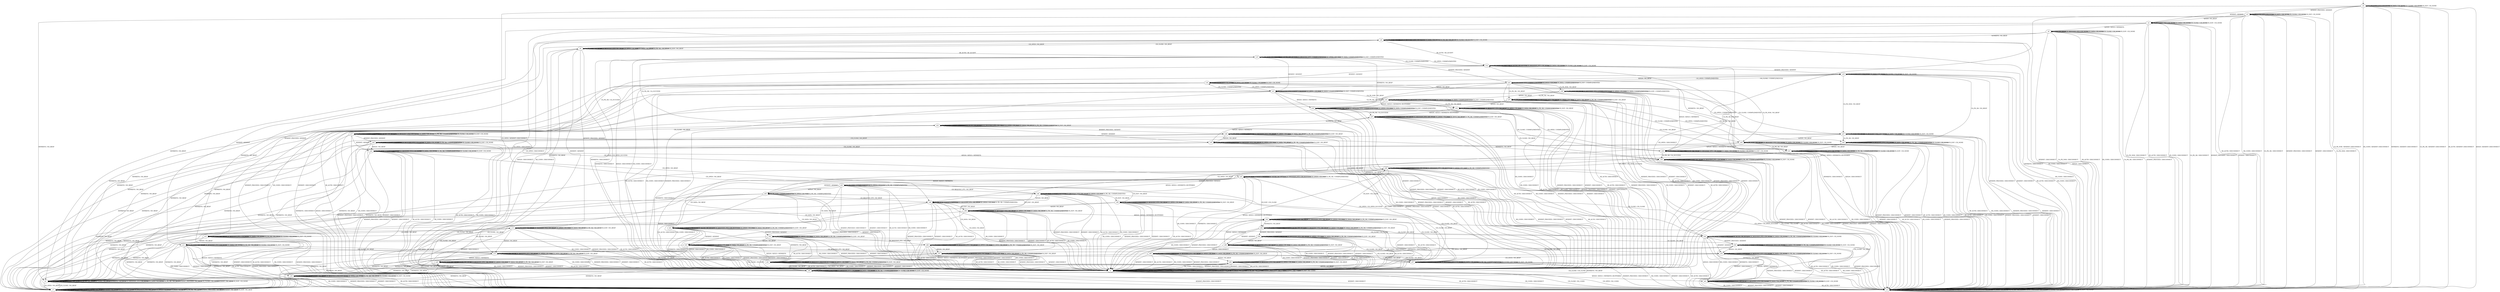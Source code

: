 digraph G {
label=""
s0
s1
s2
s3
s4
s5
s6
s7
s8
s9
s10
s11
s12
s13
s14
s15
s16
s17
s18
s19
s20
s21
s22
s23
s24
s25
s26
s27
s28
s29
s30
s31
s32
s33
s34
s35
s36
s37
s38
s39
s40
s41
s42
s43
s44
s45
s46
s47
s48
s49
s50
s51
s52
s53
s54
s55
s56
s57
s58
s59
s60
s61
s62
s63
s64
s65
s0 [label="s0"];
s0 -> s3[label="UA_PK_NOK / KEXINIT+DISCONNECT"]
s0 -> s3[label="KEX30 / KEXINIT+DISCONNECT"]
s0 -> s3[label="SR_AUTH / KEXINIT+DISCONNECT"]
s0 -> s3[label="SR_CONN / KEXINIT+DISCONNECT"]
s0 -> s3[label="NEWKEYS / KEXINIT+DISCONNECT"]
s0 -> s0[label="CH_REQUEST_PTY / CH_NONE"]
s0 -> s1[label="CH_OPEN / KEXINIT+DISCONNECT"]
s0 -> s0[label="CH_DATA / CH_NONE"]
s0 -> s3[label="UA_PK_OK / KEXINIT+DISCONNECT"]
s0 -> s2[label="KEXINIT_PROCEED / KEXINIT"]
s0 -> s0[label="CH_CLOSE / CH_NONE"]
s0 -> s4[label="KEXINIT / KEXINIT"]
s0 -> s0[label="CH_EOF / CH_NONE"]
s1 [label="s1"];
s1 -> s1[label="UA_PK_NOK / NO_CONN"]
s1 -> s1[label="KEX30 / NO_CONN"]
s1 -> s1[label="SR_AUTH / NO_CONN"]
s1 -> s1[label="SR_CONN / NO_CONN"]
s1 -> s1[label="NEWKEYS / NO_CONN"]
s1 -> s1[label="CH_REQUEST_PTY / NO_CONN"]
s1 -> s1[label="CH_OPEN / CH_MAX"]
s1 -> s1[label="CH_DATA / NO_CONN"]
s1 -> s1[label="UA_PK_OK / NO_CONN"]
s1 -> s1[label="KEXINIT_PROCEED / NO_CONN"]
s1 -> s3[label="CH_CLOSE / NO_CONN"]
s1 -> s1[label="KEXINIT / NO_CONN"]
s1 -> s1[label="CH_EOF / NO_CONN"]
s2 [label="s2"];
s2 -> s3[label="UA_PK_NOK / DISCONNECT"]
s2 -> s4[label="KEX30 / NO_RESP"]
s2 -> s3[label="SR_AUTH / DISCONNECT"]
s2 -> s3[label="SR_CONN / DISCONNECT"]
s2 -> s5[label="NEWKEYS / NO_RESP"]
s2 -> s2[label="CH_REQUEST_PTY / CH_NONE"]
s2 -> s1[label="CH_OPEN / DISCONNECT"]
s2 -> s2[label="CH_DATA / CH_NONE"]
s2 -> s3[label="UA_PK_OK / DISCONNECT"]
s2 -> s3[label="KEXINIT_PROCEED / DISCONNECT"]
s2 -> s2[label="CH_CLOSE / CH_NONE"]
s2 -> s3[label="KEXINIT / DISCONNECT"]
s2 -> s2[label="CH_EOF / CH_NONE"]
s3 [label="s3"];
s3 -> s3[label="UA_PK_NOK / NO_CONN"]
s3 -> s3[label="KEX30 / NO_CONN"]
s3 -> s3[label="SR_AUTH / NO_CONN"]
s3 -> s3[label="SR_CONN / NO_CONN"]
s3 -> s3[label="NEWKEYS / NO_CONN"]
s3 -> s3[label="CH_REQUEST_PTY / CH_NONE"]
s3 -> s1[label="CH_OPEN / NO_CONN"]
s3 -> s3[label="CH_DATA / CH_NONE"]
s3 -> s3[label="UA_PK_OK / NO_CONN"]
s3 -> s3[label="KEXINIT_PROCEED / NO_CONN"]
s3 -> s3[label="CH_CLOSE / CH_NONE"]
s3 -> s3[label="KEXINIT / NO_CONN"]
s3 -> s3[label="CH_EOF / CH_NONE"]
s4 [label="s4"];
s4 -> s3[label="UA_PK_NOK / DISCONNECT"]
s4 -> s6[label="KEX30 / KEX31+NEWKEYS"]
s4 -> s3[label="SR_AUTH / DISCONNECT"]
s4 -> s3[label="SR_CONN / DISCONNECT"]
s4 -> s5[label="NEWKEYS / NO_RESP"]
s4 -> s4[label="CH_REQUEST_PTY / CH_NONE"]
s4 -> s1[label="CH_OPEN / DISCONNECT"]
s4 -> s4[label="CH_DATA / CH_NONE"]
s4 -> s3[label="UA_PK_OK / DISCONNECT"]
s4 -> s3[label="KEXINIT_PROCEED / DISCONNECT"]
s4 -> s4[label="CH_CLOSE / CH_NONE"]
s4 -> s3[label="KEXINIT / DISCONNECT"]
s4 -> s4[label="CH_EOF / CH_NONE"]
s5 [label="s5"];
s5 -> s5[label="UA_PK_NOK / NO_RESP"]
s5 -> s5[label="KEX30 / NO_RESP"]
s5 -> s5[label="SR_AUTH / NO_RESP"]
s5 -> s5[label="SR_CONN / NO_RESP"]
s5 -> s5[label="NEWKEYS / NO_RESP"]
s5 -> s5[label="CH_REQUEST_PTY / CH_NONE"]
s5 -> s7[label="CH_OPEN / NO_RESP"]
s5 -> s5[label="CH_DATA / CH_NONE"]
s5 -> s5[label="UA_PK_OK / NO_RESP"]
s5 -> s5[label="KEXINIT_PROCEED / NO_RESP"]
s5 -> s5[label="CH_CLOSE / CH_NONE"]
s5 -> s5[label="KEXINIT / NO_RESP"]
s5 -> s5[label="CH_EOF / CH_NONE"]
s6 [label="s6"];
s6 -> s3[label="UA_PK_NOK / DISCONNECT"]
s6 -> s6[label="KEX30 / NO_RESP"]
s6 -> s3[label="SR_AUTH / DISCONNECT"]
s6 -> s3[label="SR_CONN / DISCONNECT"]
s6 -> s8[label="NEWKEYS / NO_RESP"]
s6 -> s6[label="CH_REQUEST_PTY / CH_NONE"]
s6 -> s1[label="CH_OPEN / DISCONNECT"]
s6 -> s6[label="CH_DATA / CH_NONE"]
s6 -> s3[label="UA_PK_OK / DISCONNECT"]
s6 -> s3[label="KEXINIT_PROCEED / DISCONNECT"]
s6 -> s6[label="CH_CLOSE / CH_NONE"]
s6 -> s3[label="KEXINIT / DISCONNECT"]
s6 -> s6[label="CH_EOF / CH_NONE"]
s7 [label="s7"];
s7 -> s7[label="UA_PK_NOK / NO_RESP"]
s7 -> s7[label="KEX30 / NO_RESP"]
s7 -> s7[label="SR_AUTH / NO_RESP"]
s7 -> s7[label="SR_CONN / NO_RESP"]
s7 -> s7[label="NEWKEYS / NO_RESP"]
s7 -> s7[label="CH_REQUEST_PTY / NO_RESP"]
s7 -> s7[label="CH_OPEN / CH_MAX"]
s7 -> s7[label="CH_DATA / NO_RESP"]
s7 -> s7[label="UA_PK_OK / NO_RESP"]
s7 -> s7[label="KEXINIT_PROCEED / NO_RESP"]
s7 -> s5[label="CH_CLOSE / NO_RESP"]
s7 -> s7[label="KEXINIT / NO_RESP"]
s7 -> s7[label="CH_EOF / NO_RESP"]
s8 [label="s8"];
s8 -> s8[label="UA_PK_NOK / NO_RESP"]
s8 -> s3[label="KEX30 / DISCONNECT"]
s8 -> s12[label="SR_AUTH / SR_ACCEPT"]
s8 -> s3[label="SR_CONN / DISCONNECT"]
s8 -> s3[label="NEWKEYS / DISCONNECT"]
s8 -> s8[label="CH_REQUEST_PTY / CH_NONE"]
s8 -> s9[label="CH_OPEN / NO_RESP"]
s8 -> s8[label="CH_DATA / CH_NONE"]
s8 -> s8[label="UA_PK_OK / NO_RESP"]
s8 -> s10[label="KEXINIT_PROCEED / KEXINIT"]
s8 -> s8[label="CH_CLOSE / CH_NONE"]
s8 -> s11[label="KEXINIT / KEXINIT"]
s8 -> s8[label="CH_EOF / CH_NONE"]
s9 [label="s9"];
s9 -> s9[label="UA_PK_NOK / NO_RESP"]
s9 -> s1[label="KEX30 / DISCONNECT"]
s9 -> s15[label="SR_AUTH / SR_ACCEPT"]
s9 -> s1[label="SR_CONN / DISCONNECT"]
s9 -> s1[label="NEWKEYS / DISCONNECT"]
s9 -> s9[label="CH_REQUEST_PTY / NO_RESP"]
s9 -> s9[label="CH_OPEN / CH_MAX"]
s9 -> s9[label="CH_DATA / NO_RESP"]
s9 -> s9[label="UA_PK_OK / NO_RESP"]
s9 -> s13[label="KEXINIT_PROCEED / KEXINIT"]
s9 -> s8[label="CH_CLOSE / NO_RESP"]
s9 -> s14[label="KEXINIT / KEXINIT"]
s9 -> s9[label="CH_EOF / NO_RESP"]
s10 [label="s10"];
s10 -> s10[label="UA_PK_NOK / NO_RESP"]
s10 -> s11[label="KEX30 / NO_RESP"]
s10 -> s3[label="SR_AUTH / DISCONNECT"]
s10 -> s3[label="SR_CONN / DISCONNECT"]
s10 -> s5[label="NEWKEYS / NO_RESP"]
s10 -> s10[label="CH_REQUEST_PTY / CH_NONE"]
s10 -> s13[label="CH_OPEN / NO_RESP"]
s10 -> s10[label="CH_DATA / CH_NONE"]
s10 -> s10[label="UA_PK_OK / NO_RESP"]
s10 -> s3[label="KEXINIT_PROCEED / DISCONNECT"]
s10 -> s10[label="CH_CLOSE / CH_NONE"]
s10 -> s3[label="KEXINIT / DISCONNECT"]
s10 -> s10[label="CH_EOF / CH_NONE"]
s11 [label="s11"];
s11 -> s11[label="UA_PK_NOK / NO_RESP"]
s11 -> s16[label="KEX30 / KEX31+NEWKEYS"]
s11 -> s3[label="SR_AUTH / DISCONNECT"]
s11 -> s3[label="SR_CONN / DISCONNECT"]
s11 -> s5[label="NEWKEYS / NO_RESP"]
s11 -> s11[label="CH_REQUEST_PTY / CH_NONE"]
s11 -> s14[label="CH_OPEN / NO_RESP"]
s11 -> s11[label="CH_DATA / CH_NONE"]
s11 -> s11[label="UA_PK_OK / NO_RESP"]
s11 -> s3[label="KEXINIT_PROCEED / DISCONNECT"]
s11 -> s11[label="CH_CLOSE / CH_NONE"]
s11 -> s3[label="KEXINIT / DISCONNECT"]
s11 -> s11[label="CH_EOF / CH_NONE"]
s12 [label="s12"];
s12 -> s12[label="UA_PK_NOK / UA_FAILURE"]
s12 -> s3[label="KEX30 / DISCONNECT"]
s12 -> s12[label="SR_AUTH / SR_ACCEPT"]
s12 -> s3[label="SR_CONN / DISCONNECT"]
s12 -> s3[label="NEWKEYS / DISCONNECT"]
s12 -> s12[label="CH_REQUEST_PTY / CH_NONE"]
s12 -> s15[label="CH_OPEN / UNIMPLEMENTED"]
s12 -> s12[label="CH_DATA / CH_NONE"]
s12 -> s17[label="UA_PK_OK / UA_SUCCESS"]
s12 -> s18[label="KEXINIT_PROCEED / KEXINIT"]
s12 -> s12[label="CH_CLOSE / CH_NONE"]
s12 -> s19[label="KEXINIT / KEXINIT"]
s12 -> s12[label="CH_EOF / CH_NONE"]
s13 [label="s13"];
s13 -> s13[label="UA_PK_NOK / NO_RESP"]
s13 -> s14[label="KEX30 / NO_RESP"]
s13 -> s1[label="SR_AUTH / DISCONNECT"]
s13 -> s1[label="SR_CONN / DISCONNECT"]
s13 -> s7[label="NEWKEYS / NO_RESP"]
s13 -> s13[label="CH_REQUEST_PTY / NO_RESP"]
s13 -> s13[label="CH_OPEN / CH_MAX"]
s13 -> s13[label="CH_DATA / NO_RESP"]
s13 -> s13[label="UA_PK_OK / NO_RESP"]
s13 -> s1[label="KEXINIT_PROCEED / DISCONNECT"]
s13 -> s10[label="CH_CLOSE / NO_RESP"]
s13 -> s1[label="KEXINIT / DISCONNECT"]
s13 -> s13[label="CH_EOF / NO_RESP"]
s14 [label="s14"];
s14 -> s14[label="UA_PK_NOK / NO_RESP"]
s14 -> s20[label="KEX30 / KEX31+NEWKEYS"]
s14 -> s1[label="SR_AUTH / DISCONNECT"]
s14 -> s1[label="SR_CONN / DISCONNECT"]
s14 -> s7[label="NEWKEYS / NO_RESP"]
s14 -> s14[label="CH_REQUEST_PTY / NO_RESP"]
s14 -> s14[label="CH_OPEN / CH_MAX"]
s14 -> s14[label="CH_DATA / NO_RESP"]
s14 -> s14[label="UA_PK_OK / NO_RESP"]
s14 -> s1[label="KEXINIT_PROCEED / DISCONNECT"]
s14 -> s11[label="CH_CLOSE / NO_RESP"]
s14 -> s1[label="KEXINIT / DISCONNECT"]
s14 -> s14[label="CH_EOF / NO_RESP"]
s15 [label="s15"];
s15 -> s15[label="UA_PK_NOK / UA_FAILURE"]
s15 -> s1[label="KEX30 / DISCONNECT"]
s15 -> s15[label="SR_AUTH / SR_ACCEPT"]
s15 -> s1[label="SR_CONN / DISCONNECT"]
s15 -> s1[label="NEWKEYS / DISCONNECT"]
s15 -> s15[label="CH_REQUEST_PTY / UNIMPLEMENTED"]
s15 -> s15[label="CH_OPEN / CH_MAX"]
s15 -> s15[label="CH_DATA / UNIMPLEMENTED"]
s15 -> s22[label="UA_PK_OK / UA_SUCCESS"]
s15 -> s23[label="KEXINIT_PROCEED / KEXINIT"]
s15 -> s12[label="CH_CLOSE / UNIMPLEMENTED"]
s15 -> s21[label="KEXINIT / KEXINIT"]
s15 -> s15[label="CH_EOF / UNIMPLEMENTED"]
s16 [label="s16"];
s16 -> s16[label="UA_PK_NOK / NO_RESP"]
s16 -> s16[label="KEX30 / NO_RESP"]
s16 -> s3[label="SR_AUTH / DISCONNECT"]
s16 -> s3[label="SR_CONN / DISCONNECT"]
s16 -> s8[label="NEWKEYS / NO_RESP"]
s16 -> s16[label="CH_REQUEST_PTY / CH_NONE"]
s16 -> s20[label="CH_OPEN / NO_RESP"]
s16 -> s16[label="CH_DATA / CH_NONE"]
s16 -> s16[label="UA_PK_OK / NO_RESP"]
s16 -> s3[label="KEXINIT_PROCEED / DISCONNECT"]
s16 -> s16[label="CH_CLOSE / CH_NONE"]
s16 -> s3[label="KEXINIT / DISCONNECT"]
s16 -> s16[label="CH_EOF / CH_NONE"]
s17 [label="s17"];
s17 -> s17[label="UA_PK_NOK / UNIMPLEMENTED"]
s17 -> s3[label="KEX30 / DISCONNECT"]
s17 -> s17[label="SR_AUTH / SR_ACCEPT"]
s17 -> s3[label="SR_CONN / DISCONNECT"]
s17 -> s3[label="NEWKEYS / DISCONNECT"]
s17 -> s17[label="CH_REQUEST_PTY / CH_NONE"]
s17 -> s25[label="CH_OPEN / CH_OPEN_SUCCESS"]
s17 -> s17[label="CH_DATA / CH_NONE"]
s17 -> s17[label="UA_PK_OK / UNIMPLEMENTED"]
s17 -> s26[label="KEXINIT_PROCEED / KEXINIT"]
s17 -> s17[label="CH_CLOSE / CH_NONE"]
s17 -> s24[label="KEXINIT / KEXINIT"]
s17 -> s17[label="CH_EOF / CH_NONE"]
s18 [label="s18"];
s18 -> s27[label="UA_PK_NOK / NO_RESP"]
s18 -> s19[label="KEX30 / NO_RESP"]
s18 -> s3[label="SR_AUTH / DISCONNECT"]
s18 -> s3[label="SR_CONN / DISCONNECT"]
s18 -> s5[label="NEWKEYS / NO_RESP"]
s18 -> s18[label="CH_REQUEST_PTY / CH_NONE"]
s18 -> s23[label="CH_OPEN / UNIMPLEMENTED"]
s18 -> s18[label="CH_DATA / CH_NONE"]
s18 -> s28[label="UA_PK_OK / NO_RESP"]
s18 -> s3[label="KEXINIT_PROCEED / DISCONNECT"]
s18 -> s18[label="CH_CLOSE / CH_NONE"]
s18 -> s3[label="KEXINIT / DISCONNECT"]
s18 -> s18[label="CH_EOF / CH_NONE"]
s19 [label="s19"];
s19 -> s29[label="UA_PK_NOK / NO_RESP"]
s19 -> s30[label="KEX30 / KEX31+NEWKEYS"]
s19 -> s3[label="SR_AUTH / DISCONNECT"]
s19 -> s3[label="SR_CONN / DISCONNECT"]
s19 -> s5[label="NEWKEYS / NO_RESP"]
s19 -> s19[label="CH_REQUEST_PTY / CH_NONE"]
s19 -> s21[label="CH_OPEN / UNIMPLEMENTED"]
s19 -> s19[label="CH_DATA / CH_NONE"]
s19 -> s31[label="UA_PK_OK / NO_RESP"]
s19 -> s3[label="KEXINIT_PROCEED / DISCONNECT"]
s19 -> s19[label="CH_CLOSE / CH_NONE"]
s19 -> s3[label="KEXINIT / DISCONNECT"]
s19 -> s19[label="CH_EOF / CH_NONE"]
s20 [label="s20"];
s20 -> s20[label="UA_PK_NOK / NO_RESP"]
s20 -> s20[label="KEX30 / NO_RESP"]
s20 -> s1[label="SR_AUTH / DISCONNECT"]
s20 -> s1[label="SR_CONN / DISCONNECT"]
s20 -> s9[label="NEWKEYS / NO_RESP"]
s20 -> s20[label="CH_REQUEST_PTY / NO_RESP"]
s20 -> s20[label="CH_OPEN / CH_MAX"]
s20 -> s20[label="CH_DATA / NO_RESP"]
s20 -> s20[label="UA_PK_OK / NO_RESP"]
s20 -> s1[label="KEXINIT_PROCEED / DISCONNECT"]
s20 -> s16[label="CH_CLOSE / NO_RESP"]
s20 -> s1[label="KEXINIT / DISCONNECT"]
s20 -> s20[label="CH_EOF / NO_RESP"]
s21 [label="s21"];
s21 -> s33[label="UA_PK_NOK / NO_RESP"]
s21 -> s34[label="KEX30 / KEX31+NEWKEYS"]
s21 -> s1[label="SR_AUTH / DISCONNECT"]
s21 -> s1[label="SR_CONN / DISCONNECT"]
s21 -> s7[label="NEWKEYS / NO_RESP"]
s21 -> s21[label="CH_REQUEST_PTY / UNIMPLEMENTED"]
s21 -> s21[label="CH_OPEN / CH_MAX"]
s21 -> s21[label="CH_DATA / UNIMPLEMENTED"]
s21 -> s32[label="UA_PK_OK / NO_RESP"]
s21 -> s1[label="KEXINIT_PROCEED / DISCONNECT"]
s21 -> s19[label="CH_CLOSE / UNIMPLEMENTED"]
s21 -> s1[label="KEXINIT / DISCONNECT"]
s21 -> s21[label="CH_EOF / UNIMPLEMENTED"]
s22 [label="s22"];
s22 -> s22[label="UA_PK_NOK / UNIMPLEMENTED"]
s22 -> s1[label="KEX30 / DISCONNECT"]
s22 -> s22[label="SR_AUTH / SR_ACCEPT"]
s22 -> s1[label="SR_CONN / DISCONNECT"]
s22 -> s1[label="NEWKEYS / DISCONNECT"]
s22 -> s22[label="CH_REQUEST_PTY / NO_RESP"]
s22 -> s22[label="CH_OPEN / CH_MAX"]
s22 -> s22[label="CH_DATA / NO_RESP"]
s22 -> s22[label="UA_PK_OK / UNIMPLEMENTED"]
s22 -> s36[label="KEXINIT_PROCEED / KEXINIT"]
s22 -> s17[label="CH_CLOSE / NO_RESP"]
s22 -> s35[label="KEXINIT / KEXINIT"]
s22 -> s22[label="CH_EOF / NO_RESP"]
s23 [label="s23"];
s23 -> s38[label="UA_PK_NOK / NO_RESP"]
s23 -> s21[label="KEX30 / NO_RESP"]
s23 -> s1[label="SR_AUTH / DISCONNECT"]
s23 -> s1[label="SR_CONN / DISCONNECT"]
s23 -> s7[label="NEWKEYS / NO_RESP"]
s23 -> s23[label="CH_REQUEST_PTY / UNIMPLEMENTED"]
s23 -> s23[label="CH_OPEN / CH_MAX"]
s23 -> s23[label="CH_DATA / UNIMPLEMENTED"]
s23 -> s37[label="UA_PK_OK / NO_RESP"]
s23 -> s1[label="KEXINIT_PROCEED / DISCONNECT"]
s23 -> s18[label="CH_CLOSE / UNIMPLEMENTED"]
s23 -> s1[label="KEXINIT / DISCONNECT"]
s23 -> s23[label="CH_EOF / UNIMPLEMENTED"]
s24 [label="s24"];
s24 -> s24[label="UA_PK_NOK / UNIMPLEMENTED"]
s24 -> s39[label="KEX30 / KEX31+NEWKEYS"]
s24 -> s3[label="SR_AUTH / DISCONNECT"]
s24 -> s3[label="SR_CONN / DISCONNECT"]
s24 -> s5[label="NEWKEYS / NO_RESP"]
s24 -> s24[label="CH_REQUEST_PTY / CH_NONE"]
s24 -> s40[label="CH_OPEN / NO_RESP"]
s24 -> s24[label="CH_DATA / CH_NONE"]
s24 -> s24[label="UA_PK_OK / UNIMPLEMENTED"]
s24 -> s3[label="KEXINIT_PROCEED / DISCONNECT"]
s24 -> s24[label="CH_CLOSE / CH_NONE"]
s24 -> s3[label="KEXINIT / DISCONNECT"]
s24 -> s24[label="CH_EOF / CH_NONE"]
s25 [label="s25"];
s25 -> s25[label="UA_PK_NOK / UNIMPLEMENTED"]
s25 -> s1[label="KEX30 / DISCONNECT"]
s25 -> s25[label="SR_AUTH / SR_ACCEPT"]
s25 -> s1[label="SR_CONN / DISCONNECT"]
s25 -> s1[label="NEWKEYS / DISCONNECT"]
s25 -> s25[label="CH_REQUEST_PTY / CH_SUCCESS"]
s25 -> s25[label="CH_OPEN / CH_MAX"]
s25 -> s41[label="CH_DATA / NO_RESP"]
s25 -> s25[label="UA_PK_OK / UNIMPLEMENTED"]
s25 -> s43[label="KEXINIT_PROCEED / KEXINIT"]
s25 -> s42[label="CH_CLOSE / CH_CLOSE"]
s25 -> s45[label="KEXINIT / KEXINIT"]
s25 -> s44[label="CH_EOF / CH_CLOSE"]
s26 [label="s26"];
s26 -> s26[label="UA_PK_NOK / UNIMPLEMENTED"]
s26 -> s24[label="KEX30 / NO_RESP"]
s26 -> s3[label="SR_AUTH / DISCONNECT"]
s26 -> s3[label="SR_CONN / DISCONNECT"]
s26 -> s5[label="NEWKEYS / NO_RESP"]
s26 -> s26[label="CH_REQUEST_PTY / CH_NONE"]
s26 -> s46[label="CH_OPEN / NO_RESP"]
s26 -> s26[label="CH_DATA / CH_NONE"]
s26 -> s26[label="UA_PK_OK / UNIMPLEMENTED"]
s26 -> s3[label="KEXINIT_PROCEED / DISCONNECT"]
s26 -> s26[label="CH_CLOSE / CH_NONE"]
s26 -> s3[label="KEXINIT / DISCONNECT"]
s26 -> s26[label="CH_EOF / CH_NONE"]
s27 [label="s27"];
s27 -> s27[label="UA_PK_NOK / NO_RESP"]
s27 -> s29[label="KEX30 / NO_RESP"]
s27 -> s3[label="SR_AUTH / DISCONNECT"]
s27 -> s3[label="SR_CONN / DISCONNECT"]
s27 -> s5[label="NEWKEYS / NO_RESP"]
s27 -> s27[label="CH_REQUEST_PTY / CH_NONE"]
s27 -> s38[label="CH_OPEN / UNIMPLEMENTED"]
s27 -> s27[label="CH_DATA / CH_NONE"]
s27 -> s28[label="UA_PK_OK / NO_RESP"]
s27 -> s3[label="KEXINIT_PROCEED / DISCONNECT"]
s27 -> s27[label="CH_CLOSE / CH_NONE"]
s27 -> s3[label="KEXINIT / DISCONNECT"]
s27 -> s27[label="CH_EOF / CH_NONE"]
s28 [label="s28"];
s28 -> s28[label="UA_PK_NOK / UNIMPLEMENTED"]
s28 -> s31[label="KEX30 / NO_RESP"]
s28 -> s3[label="SR_AUTH / DISCONNECT"]
s28 -> s3[label="SR_CONN / DISCONNECT"]
s28 -> s5[label="NEWKEYS / NO_RESP"]
s28 -> s28[label="CH_REQUEST_PTY / CH_NONE"]
s28 -> s46[label="CH_OPEN / NO_RESP"]
s28 -> s28[label="CH_DATA / CH_NONE"]
s28 -> s28[label="UA_PK_OK / UNIMPLEMENTED"]
s28 -> s3[label="KEXINIT_PROCEED / DISCONNECT"]
s28 -> s28[label="CH_CLOSE / CH_NONE"]
s28 -> s3[label="KEXINIT / DISCONNECT"]
s28 -> s28[label="CH_EOF / CH_NONE"]
s29 [label="s29"];
s29 -> s29[label="UA_PK_NOK / NO_RESP"]
s29 -> s30[label="KEX30 / KEX31+NEWKEYS+BUFFERED"]
s29 -> s3[label="SR_AUTH / DISCONNECT"]
s29 -> s3[label="SR_CONN / DISCONNECT"]
s29 -> s5[label="NEWKEYS / NO_RESP"]
s29 -> s29[label="CH_REQUEST_PTY / CH_NONE"]
s29 -> s33[label="CH_OPEN / UNIMPLEMENTED"]
s29 -> s29[label="CH_DATA / CH_NONE"]
s29 -> s31[label="UA_PK_OK / NO_RESP"]
s29 -> s3[label="KEXINIT_PROCEED / DISCONNECT"]
s29 -> s29[label="CH_CLOSE / CH_NONE"]
s29 -> s3[label="KEXINIT / DISCONNECT"]
s29 -> s29[label="CH_EOF / CH_NONE"]
s30 [label="s30"];
s30 -> s30[label="UA_PK_NOK / UA_FAILURE"]
s30 -> s30[label="KEX30 / NO_RESP"]
s30 -> s3[label="SR_AUTH / DISCONNECT"]
s30 -> s3[label="SR_CONN / DISCONNECT"]
s30 -> s12[label="NEWKEYS / NO_RESP"]
s30 -> s30[label="CH_REQUEST_PTY / CH_NONE"]
s30 -> s34[label="CH_OPEN / UNIMPLEMENTED"]
s30 -> s30[label="CH_DATA / CH_NONE"]
s30 -> s39[label="UA_PK_OK / UA_SUCCESS"]
s30 -> s3[label="KEXINIT_PROCEED / DISCONNECT"]
s30 -> s30[label="CH_CLOSE / CH_NONE"]
s30 -> s3[label="KEXINIT / DISCONNECT"]
s30 -> s30[label="CH_EOF / CH_NONE"]
s31 [label="s31"];
s31 -> s31[label="UA_PK_NOK / UNIMPLEMENTED"]
s31 -> s39[label="KEX30 / KEX31+NEWKEYS+BUFFERED"]
s31 -> s3[label="SR_AUTH / DISCONNECT"]
s31 -> s3[label="SR_CONN / DISCONNECT"]
s31 -> s5[label="NEWKEYS / NO_RESP"]
s31 -> s31[label="CH_REQUEST_PTY / CH_NONE"]
s31 -> s40[label="CH_OPEN / NO_RESP"]
s31 -> s31[label="CH_DATA / CH_NONE"]
s31 -> s31[label="UA_PK_OK / UNIMPLEMENTED"]
s31 -> s3[label="KEXINIT_PROCEED / DISCONNECT"]
s31 -> s31[label="CH_CLOSE / CH_NONE"]
s31 -> s3[label="KEXINIT / DISCONNECT"]
s31 -> s31[label="CH_EOF / CH_NONE"]
s32 [label="s32"];
s32 -> s32[label="UA_PK_NOK / UNIMPLEMENTED"]
s32 -> s47[label="KEX30 / KEX31+NEWKEYS+BUFFERED"]
s32 -> s1[label="SR_AUTH / DISCONNECT"]
s32 -> s1[label="SR_CONN / DISCONNECT"]
s32 -> s7[label="NEWKEYS / NO_RESP"]
s32 -> s32[label="CH_REQUEST_PTY / NO_RESP"]
s32 -> s32[label="CH_OPEN / CH_MAX"]
s32 -> s32[label="CH_DATA / NO_RESP"]
s32 -> s32[label="UA_PK_OK / UNIMPLEMENTED"]
s32 -> s1[label="KEXINIT_PROCEED / DISCONNECT"]
s32 -> s31[label="CH_CLOSE / NO_RESP"]
s32 -> s1[label="KEXINIT / DISCONNECT"]
s32 -> s32[label="CH_EOF / NO_RESP"]
s33 [label="s33"];
s33 -> s33[label="UA_PK_NOK / NO_RESP"]
s33 -> s34[label="KEX30 / KEX31+NEWKEYS+BUFFERED"]
s33 -> s1[label="SR_AUTH / DISCONNECT"]
s33 -> s1[label="SR_CONN / DISCONNECT"]
s33 -> s7[label="NEWKEYS / NO_RESP"]
s33 -> s33[label="CH_REQUEST_PTY / UNIMPLEMENTED"]
s33 -> s33[label="CH_OPEN / CH_MAX"]
s33 -> s33[label="CH_DATA / UNIMPLEMENTED"]
s33 -> s32[label="UA_PK_OK / NO_RESP"]
s33 -> s1[label="KEXINIT_PROCEED / DISCONNECT"]
s33 -> s29[label="CH_CLOSE / UNIMPLEMENTED"]
s33 -> s1[label="KEXINIT / DISCONNECT"]
s33 -> s33[label="CH_EOF / UNIMPLEMENTED"]
s34 [label="s34"];
s34 -> s34[label="UA_PK_NOK / UA_FAILURE"]
s34 -> s34[label="KEX30 / NO_RESP"]
s34 -> s1[label="SR_AUTH / DISCONNECT"]
s34 -> s1[label="SR_CONN / DISCONNECT"]
s34 -> s15[label="NEWKEYS / NO_RESP"]
s34 -> s34[label="CH_REQUEST_PTY / UNIMPLEMENTED"]
s34 -> s34[label="CH_OPEN / CH_MAX"]
s34 -> s34[label="CH_DATA / UNIMPLEMENTED"]
s34 -> s47[label="UA_PK_OK / UA_SUCCESS"]
s34 -> s1[label="KEXINIT_PROCEED / DISCONNECT"]
s34 -> s30[label="CH_CLOSE / UNIMPLEMENTED"]
s34 -> s1[label="KEXINIT / DISCONNECT"]
s34 -> s34[label="CH_EOF / UNIMPLEMENTED"]
s35 [label="s35"];
s35 -> s35[label="UA_PK_NOK / UNIMPLEMENTED"]
s35 -> s47[label="KEX30 / KEX31+NEWKEYS"]
s35 -> s1[label="SR_AUTH / DISCONNECT"]
s35 -> s1[label="SR_CONN / DISCONNECT"]
s35 -> s7[label="NEWKEYS / NO_RESP"]
s35 -> s35[label="CH_REQUEST_PTY / NO_RESP"]
s35 -> s35[label="CH_OPEN / CH_MAX"]
s35 -> s35[label="CH_DATA / NO_RESP"]
s35 -> s35[label="UA_PK_OK / UNIMPLEMENTED"]
s35 -> s1[label="KEXINIT_PROCEED / DISCONNECT"]
s35 -> s24[label="CH_CLOSE / NO_RESP"]
s35 -> s1[label="KEXINIT / DISCONNECT"]
s35 -> s35[label="CH_EOF / NO_RESP"]
s36 [label="s36"];
s36 -> s36[label="UA_PK_NOK / UNIMPLEMENTED"]
s36 -> s35[label="KEX30 / NO_RESP"]
s36 -> s1[label="SR_AUTH / DISCONNECT"]
s36 -> s1[label="SR_CONN / DISCONNECT"]
s36 -> s7[label="NEWKEYS / NO_RESP"]
s36 -> s36[label="CH_REQUEST_PTY / NO_RESP"]
s36 -> s36[label="CH_OPEN / CH_MAX"]
s36 -> s36[label="CH_DATA / NO_RESP"]
s36 -> s36[label="UA_PK_OK / UNIMPLEMENTED"]
s36 -> s1[label="KEXINIT_PROCEED / DISCONNECT"]
s36 -> s26[label="CH_CLOSE / NO_RESP"]
s36 -> s1[label="KEXINIT / DISCONNECT"]
s36 -> s36[label="CH_EOF / NO_RESP"]
s37 [label="s37"];
s37 -> s37[label="UA_PK_NOK / UNIMPLEMENTED"]
s37 -> s32[label="KEX30 / NO_RESP"]
s37 -> s1[label="SR_AUTH / DISCONNECT"]
s37 -> s1[label="SR_CONN / DISCONNECT"]
s37 -> s7[label="NEWKEYS / NO_RESP"]
s37 -> s37[label="CH_REQUEST_PTY / NO_RESP"]
s37 -> s37[label="CH_OPEN / CH_MAX"]
s37 -> s37[label="CH_DATA / NO_RESP"]
s37 -> s37[label="UA_PK_OK / UNIMPLEMENTED"]
s37 -> s1[label="KEXINIT_PROCEED / DISCONNECT"]
s37 -> s28[label="CH_CLOSE / NO_RESP"]
s37 -> s1[label="KEXINIT / DISCONNECT"]
s37 -> s37[label="CH_EOF / NO_RESP"]
s38 [label="s38"];
s38 -> s38[label="UA_PK_NOK / NO_RESP"]
s38 -> s33[label="KEX30 / NO_RESP"]
s38 -> s1[label="SR_AUTH / DISCONNECT"]
s38 -> s1[label="SR_CONN / DISCONNECT"]
s38 -> s7[label="NEWKEYS / NO_RESP"]
s38 -> s38[label="CH_REQUEST_PTY / UNIMPLEMENTED"]
s38 -> s38[label="CH_OPEN / CH_MAX"]
s38 -> s38[label="CH_DATA / UNIMPLEMENTED"]
s38 -> s37[label="UA_PK_OK / NO_RESP"]
s38 -> s1[label="KEXINIT_PROCEED / DISCONNECT"]
s38 -> s27[label="CH_CLOSE / UNIMPLEMENTED"]
s38 -> s1[label="KEXINIT / DISCONNECT"]
s38 -> s38[label="CH_EOF / UNIMPLEMENTED"]
s39 [label="s39"];
s39 -> s39[label="UA_PK_NOK / UNIMPLEMENTED"]
s39 -> s39[label="KEX30 / NO_RESP"]
s39 -> s3[label="SR_AUTH / DISCONNECT"]
s39 -> s3[label="SR_CONN / DISCONNECT"]
s39 -> s17[label="NEWKEYS / NO_RESP"]
s39 -> s39[label="CH_REQUEST_PTY / CH_NONE"]
s39 -> s48[label="CH_OPEN / CH_OPEN_SUCCESS"]
s39 -> s39[label="CH_DATA / CH_NONE"]
s39 -> s39[label="UA_PK_OK / UNIMPLEMENTED"]
s39 -> s3[label="KEXINIT_PROCEED / DISCONNECT"]
s39 -> s39[label="CH_CLOSE / CH_NONE"]
s39 -> s3[label="KEXINIT / DISCONNECT"]
s39 -> s39[label="CH_EOF / CH_NONE"]
s40 [label="s40"];
s40 -> s40[label="UA_PK_NOK / UNIMPLEMENTED"]
s40 -> s48[label="KEX30 / KEX31+NEWKEYS+BUFFERED"]
s40 -> s1[label="SR_AUTH / DISCONNECT"]
s40 -> s1[label="SR_CONN / DISCONNECT"]
s40 -> s7[label="NEWKEYS / NO_RESP"]
s40 -> s40[label="CH_REQUEST_PTY / NO_RESP"]
s40 -> s40[label="CH_OPEN / CH_MAX"]
s40 -> s51[label="CH_DATA / NO_RESP"]
s40 -> s40[label="UA_PK_OK / UNIMPLEMENTED"]
s40 -> s1[label="KEXINIT_PROCEED / DISCONNECT"]
s40 -> s49[label="CH_CLOSE / NO_RESP"]
s40 -> s1[label="KEXINIT / DISCONNECT"]
s40 -> s50[label="CH_EOF / NO_RESP"]
s41 [label="s41"];
s41 -> s41[label="UA_PK_NOK / UNIMPLEMENTED"]
s41 -> s1[label="KEX30 / DISCONNECT"]
s41 -> s41[label="SR_AUTH / SR_ACCEPT"]
s41 -> s1[label="SR_CONN / DISCONNECT"]
s41 -> s1[label="NEWKEYS / DISCONNECT"]
s41 -> s41[label="CH_REQUEST_PTY / CH_SUCCESS"]
s41 -> s41[label="CH_OPEN / CH_MAX"]
s41 -> s41[label="CH_DATA / NO_RESP"]
s41 -> s41[label="UA_PK_OK / UNIMPLEMENTED"]
s41 -> s52[label="KEXINIT_PROCEED / KEXINIT"]
s41 -> s42[label="CH_CLOSE / CH_CLOSE"]
s41 -> s53[label="KEXINIT / KEXINIT"]
s41 -> s41[label="CH_EOF / NO_RESP"]
s42 [label="s42"];
s42 -> s42[label="UA_PK_NOK / UNIMPLEMENTED"]
s42 -> s3[label="KEX30 / DISCONNECT"]
s42 -> s42[label="SR_AUTH / SR_ACCEPT"]
s42 -> s3[label="SR_CONN / DISCONNECT"]
s42 -> s3[label="NEWKEYS / DISCONNECT"]
s42 -> s42[label="CH_REQUEST_PTY / CH_NONE"]
s42 -> s25[label="CH_OPEN / CH_OPEN_SUCCESS"]
s42 -> s42[label="CH_DATA / CH_NONE"]
s42 -> s42[label="UA_PK_OK / UNIMPLEMENTED"]
s42 -> s54[label="KEXINIT_PROCEED / KEXINIT"]
s42 -> s42[label="CH_CLOSE / CH_NONE"]
s42 -> s55[label="KEXINIT / KEXINIT"]
s42 -> s42[label="CH_EOF / CH_NONE"]
s43 [label="s43"];
s43 -> s43[label="UA_PK_NOK / UNIMPLEMENTED"]
s43 -> s45[label="KEX30 / NO_RESP"]
s43 -> s1[label="SR_AUTH / DISCONNECT"]
s43 -> s1[label="SR_CONN / DISCONNECT"]
s43 -> s7[label="NEWKEYS / NO_RESP"]
s43 -> s46[label="CH_REQUEST_PTY / NO_RESP"]
s43 -> s43[label="CH_OPEN / CH_MAX"]
s43 -> s52[label="CH_DATA / NO_RESP"]
s43 -> s43[label="UA_PK_OK / UNIMPLEMENTED"]
s43 -> s1[label="KEXINIT_PROCEED / DISCONNECT"]
s43 -> s57[label="CH_CLOSE / NO_RESP"]
s43 -> s1[label="KEXINIT / DISCONNECT"]
s43 -> s56[label="CH_EOF / NO_RESP"]
s44 [label="s44"];
s44 -> s44[label="UA_PK_NOK / UNIMPLEMENTED"]
s44 -> s1[label="KEX30 / DISCONNECT"]
s44 -> s44[label="SR_AUTH / SR_ACCEPT"]
s44 -> s1[label="SR_CONN / DISCONNECT"]
s44 -> s1[label="NEWKEYS / DISCONNECT"]
s44 -> s44[label="CH_REQUEST_PTY / NO_RESP"]
s44 -> s44[label="CH_OPEN / CH_MAX"]
s44 -> s44[label="CH_DATA / NO_RESP"]
s44 -> s44[label="UA_PK_OK / UNIMPLEMENTED"]
s44 -> s59[label="KEXINIT_PROCEED / KEXINIT"]
s44 -> s42[label="CH_CLOSE / NO_RESP"]
s44 -> s58[label="KEXINIT / KEXINIT"]
s44 -> s44[label="CH_EOF / NO_RESP"]
s45 [label="s45"];
s45 -> s45[label="UA_PK_NOK / UNIMPLEMENTED"]
s45 -> s48[label="KEX30 / KEX31+NEWKEYS"]
s45 -> s1[label="SR_AUTH / DISCONNECT"]
s45 -> s1[label="SR_CONN / DISCONNECT"]
s45 -> s7[label="NEWKEYS / NO_RESP"]
s45 -> s40[label="CH_REQUEST_PTY / NO_RESP"]
s45 -> s45[label="CH_OPEN / CH_MAX"]
s45 -> s53[label="CH_DATA / NO_RESP"]
s45 -> s45[label="UA_PK_OK / UNIMPLEMENTED"]
s45 -> s1[label="KEXINIT_PROCEED / DISCONNECT"]
s45 -> s49[label="CH_CLOSE / NO_RESP"]
s45 -> s1[label="KEXINIT / DISCONNECT"]
s45 -> s50[label="CH_EOF / NO_RESP"]
s46 [label="s46"];
s46 -> s46[label="UA_PK_NOK / UNIMPLEMENTED"]
s46 -> s40[label="KEX30 / NO_RESP"]
s46 -> s1[label="SR_AUTH / DISCONNECT"]
s46 -> s1[label="SR_CONN / DISCONNECT"]
s46 -> s7[label="NEWKEYS / NO_RESP"]
s46 -> s46[label="CH_REQUEST_PTY / NO_RESP"]
s46 -> s46[label="CH_OPEN / CH_MAX"]
s46 -> s60[label="CH_DATA / NO_RESP"]
s46 -> s46[label="UA_PK_OK / UNIMPLEMENTED"]
s46 -> s1[label="KEXINIT_PROCEED / DISCONNECT"]
s46 -> s57[label="CH_CLOSE / NO_RESP"]
s46 -> s1[label="KEXINIT / DISCONNECT"]
s46 -> s56[label="CH_EOF / NO_RESP"]
s47 [label="s47"];
s47 -> s47[label="UA_PK_NOK / UNIMPLEMENTED"]
s47 -> s47[label="KEX30 / NO_RESP"]
s47 -> s1[label="SR_AUTH / DISCONNECT"]
s47 -> s1[label="SR_CONN / DISCONNECT"]
s47 -> s22[label="NEWKEYS / NO_RESP"]
s47 -> s47[label="CH_REQUEST_PTY / NO_RESP"]
s47 -> s47[label="CH_OPEN / CH_MAX"]
s47 -> s47[label="CH_DATA / NO_RESP"]
s47 -> s47[label="UA_PK_OK / UNIMPLEMENTED"]
s47 -> s1[label="KEXINIT_PROCEED / DISCONNECT"]
s47 -> s39[label="CH_CLOSE / NO_RESP"]
s47 -> s1[label="KEXINIT / DISCONNECT"]
s47 -> s47[label="CH_EOF / NO_RESP"]
s48 [label="s48"];
s48 -> s48[label="UA_PK_NOK / UNIMPLEMENTED"]
s48 -> s48[label="KEX30 / NO_RESP"]
s48 -> s1[label="SR_AUTH / DISCONNECT"]
s48 -> s1[label="SR_CONN / DISCONNECT"]
s48 -> s25[label="NEWKEYS / NO_RESP"]
s48 -> s48[label="CH_REQUEST_PTY / CH_SUCCESS"]
s48 -> s48[label="CH_OPEN / CH_MAX"]
s48 -> s61[label="CH_DATA / NO_RESP"]
s48 -> s48[label="UA_PK_OK / UNIMPLEMENTED"]
s48 -> s1[label="KEXINIT_PROCEED / DISCONNECT"]
s48 -> s63[label="CH_CLOSE / CH_CLOSE"]
s48 -> s1[label="KEXINIT / DISCONNECT"]
s48 -> s62[label="CH_EOF / CH_CLOSE"]
s49 [label="s49"];
s49 -> s49[label="UA_PK_NOK / UNIMPLEMENTED"]
s49 -> s63[label="KEX30 / KEX31+NEWKEYS+BUFFERED"]
s49 -> s3[label="SR_AUTH / DISCONNECT"]
s49 -> s3[label="SR_CONN / DISCONNECT"]
s49 -> s5[label="NEWKEYS / NO_RESP"]
s49 -> s49[label="CH_REQUEST_PTY / CH_NONE"]
s49 -> s64[label="CH_OPEN / NO_RESP"]
s49 -> s49[label="CH_DATA / CH_NONE"]
s49 -> s49[label="UA_PK_OK / UNIMPLEMENTED"]
s49 -> s3[label="KEXINIT_PROCEED / DISCONNECT"]
s49 -> s49[label="CH_CLOSE / CH_NONE"]
s49 -> s3[label="KEXINIT / DISCONNECT"]
s49 -> s49[label="CH_EOF / CH_NONE"]
s50 [label="s50"];
s50 -> s50[label="UA_PK_NOK / UNIMPLEMENTED"]
s50 -> s62[label="KEX30 / KEX31+NEWKEYS+BUFFERED"]
s50 -> s1[label="SR_AUTH / DISCONNECT"]
s50 -> s1[label="SR_CONN / DISCONNECT"]
s50 -> s7[label="NEWKEYS / NO_RESP"]
s50 -> s50[label="CH_REQUEST_PTY / NO_RESP"]
s50 -> s50[label="CH_OPEN / CH_MAX"]
s50 -> s50[label="CH_DATA / NO_RESP"]
s50 -> s50[label="UA_PK_OK / UNIMPLEMENTED"]
s50 -> s1[label="KEXINIT_PROCEED / DISCONNECT"]
s50 -> s49[label="CH_CLOSE / NO_RESP"]
s50 -> s1[label="KEXINIT / DISCONNECT"]
s50 -> s50[label="CH_EOF / NO_RESP"]
s51 [label="s51"];
s51 -> s51[label="UA_PK_NOK / UNIMPLEMENTED"]
s51 -> s61[label="KEX30 / KEX31+NEWKEYS+BUFFERED"]
s51 -> s1[label="SR_AUTH / DISCONNECT"]
s51 -> s1[label="SR_CONN / DISCONNECT"]
s51 -> s7[label="NEWKEYS / NO_RESP"]
s51 -> s51[label="CH_REQUEST_PTY / NO_RESP"]
s51 -> s51[label="CH_OPEN / CH_MAX"]
s51 -> s51[label="CH_DATA / NO_RESP"]
s51 -> s51[label="UA_PK_OK / UNIMPLEMENTED"]
s51 -> s1[label="KEXINIT_PROCEED / DISCONNECT"]
s51 -> s49[label="CH_CLOSE / NO_RESP"]
s51 -> s1[label="KEXINIT / DISCONNECT"]
s51 -> s51[label="CH_EOF / NO_RESP"]
s52 [label="s52"];
s52 -> s52[label="UA_PK_NOK / UNIMPLEMENTED"]
s52 -> s53[label="KEX30 / NO_RESP"]
s52 -> s1[label="SR_AUTH / DISCONNECT"]
s52 -> s1[label="SR_CONN / DISCONNECT"]
s52 -> s7[label="NEWKEYS / NO_RESP"]
s52 -> s60[label="CH_REQUEST_PTY / NO_RESP"]
s52 -> s52[label="CH_OPEN / CH_MAX"]
s52 -> s52[label="CH_DATA / NO_RESP"]
s52 -> s52[label="UA_PK_OK / UNIMPLEMENTED"]
s52 -> s1[label="KEXINIT_PROCEED / DISCONNECT"]
s52 -> s57[label="CH_CLOSE / NO_RESP"]
s52 -> s1[label="KEXINIT / DISCONNECT"]
s52 -> s52[label="CH_EOF / NO_RESP"]
s53 [label="s53"];
s53 -> s53[label="UA_PK_NOK / UNIMPLEMENTED"]
s53 -> s61[label="KEX30 / KEX31+NEWKEYS"]
s53 -> s1[label="SR_AUTH / DISCONNECT"]
s53 -> s1[label="SR_CONN / DISCONNECT"]
s53 -> s7[label="NEWKEYS / NO_RESP"]
s53 -> s51[label="CH_REQUEST_PTY / NO_RESP"]
s53 -> s53[label="CH_OPEN / CH_MAX"]
s53 -> s53[label="CH_DATA / NO_RESP"]
s53 -> s53[label="UA_PK_OK / UNIMPLEMENTED"]
s53 -> s1[label="KEXINIT_PROCEED / DISCONNECT"]
s53 -> s49[label="CH_CLOSE / NO_RESP"]
s53 -> s1[label="KEXINIT / DISCONNECT"]
s53 -> s53[label="CH_EOF / NO_RESP"]
s54 [label="s54"];
s54 -> s54[label="UA_PK_NOK / UNIMPLEMENTED"]
s54 -> s55[label="KEX30 / NO_RESP"]
s54 -> s3[label="SR_AUTH / DISCONNECT"]
s54 -> s3[label="SR_CONN / DISCONNECT"]
s54 -> s5[label="NEWKEYS / NO_RESP"]
s54 -> s54[label="CH_REQUEST_PTY / CH_NONE"]
s54 -> s65[label="CH_OPEN / NO_RESP"]
s54 -> s54[label="CH_DATA / CH_NONE"]
s54 -> s54[label="UA_PK_OK / UNIMPLEMENTED"]
s54 -> s3[label="KEXINIT_PROCEED / DISCONNECT"]
s54 -> s54[label="CH_CLOSE / CH_NONE"]
s54 -> s3[label="KEXINIT / DISCONNECT"]
s54 -> s54[label="CH_EOF / CH_NONE"]
s55 [label="s55"];
s55 -> s55[label="UA_PK_NOK / UNIMPLEMENTED"]
s55 -> s63[label="KEX30 / KEX31+NEWKEYS"]
s55 -> s3[label="SR_AUTH / DISCONNECT"]
s55 -> s3[label="SR_CONN / DISCONNECT"]
s55 -> s5[label="NEWKEYS / NO_RESP"]
s55 -> s55[label="CH_REQUEST_PTY / CH_NONE"]
s55 -> s64[label="CH_OPEN / NO_RESP"]
s55 -> s55[label="CH_DATA / CH_NONE"]
s55 -> s55[label="UA_PK_OK / UNIMPLEMENTED"]
s55 -> s3[label="KEXINIT_PROCEED / DISCONNECT"]
s55 -> s55[label="CH_CLOSE / CH_NONE"]
s55 -> s3[label="KEXINIT / DISCONNECT"]
s55 -> s55[label="CH_EOF / CH_NONE"]
s56 [label="s56"];
s56 -> s56[label="UA_PK_NOK / UNIMPLEMENTED"]
s56 -> s50[label="KEX30 / NO_RESP"]
s56 -> s1[label="SR_AUTH / DISCONNECT"]
s56 -> s1[label="SR_CONN / DISCONNECT"]
s56 -> s7[label="NEWKEYS / NO_RESP"]
s56 -> s56[label="CH_REQUEST_PTY / NO_RESP"]
s56 -> s56[label="CH_OPEN / CH_MAX"]
s56 -> s56[label="CH_DATA / NO_RESP"]
s56 -> s56[label="UA_PK_OK / UNIMPLEMENTED"]
s56 -> s1[label="KEXINIT_PROCEED / DISCONNECT"]
s56 -> s57[label="CH_CLOSE / NO_RESP"]
s56 -> s1[label="KEXINIT / DISCONNECT"]
s56 -> s56[label="CH_EOF / NO_RESP"]
s57 [label="s57"];
s57 -> s57[label="UA_PK_NOK / UNIMPLEMENTED"]
s57 -> s49[label="KEX30 / NO_RESP"]
s57 -> s3[label="SR_AUTH / DISCONNECT"]
s57 -> s3[label="SR_CONN / DISCONNECT"]
s57 -> s5[label="NEWKEYS / NO_RESP"]
s57 -> s57[label="CH_REQUEST_PTY / CH_NONE"]
s57 -> s65[label="CH_OPEN / NO_RESP"]
s57 -> s57[label="CH_DATA / CH_NONE"]
s57 -> s57[label="UA_PK_OK / UNIMPLEMENTED"]
s57 -> s3[label="KEXINIT_PROCEED / DISCONNECT"]
s57 -> s57[label="CH_CLOSE / CH_NONE"]
s57 -> s3[label="KEXINIT / DISCONNECT"]
s57 -> s57[label="CH_EOF / CH_NONE"]
s58 [label="s58"];
s58 -> s58[label="UA_PK_NOK / UNIMPLEMENTED"]
s58 -> s62[label="KEX30 / KEX31+NEWKEYS"]
s58 -> s1[label="SR_AUTH / DISCONNECT"]
s58 -> s1[label="SR_CONN / DISCONNECT"]
s58 -> s7[label="NEWKEYS / NO_RESP"]
s58 -> s58[label="CH_REQUEST_PTY / NO_RESP"]
s58 -> s58[label="CH_OPEN / CH_MAX"]
s58 -> s58[label="CH_DATA / NO_RESP"]
s58 -> s58[label="UA_PK_OK / UNIMPLEMENTED"]
s58 -> s1[label="KEXINIT_PROCEED / DISCONNECT"]
s58 -> s55[label="CH_CLOSE / NO_RESP"]
s58 -> s1[label="KEXINIT / DISCONNECT"]
s58 -> s58[label="CH_EOF / NO_RESP"]
s59 [label="s59"];
s59 -> s59[label="UA_PK_NOK / UNIMPLEMENTED"]
s59 -> s58[label="KEX30 / NO_RESP"]
s59 -> s1[label="SR_AUTH / DISCONNECT"]
s59 -> s1[label="SR_CONN / DISCONNECT"]
s59 -> s7[label="NEWKEYS / NO_RESP"]
s59 -> s59[label="CH_REQUEST_PTY / NO_RESP"]
s59 -> s59[label="CH_OPEN / CH_MAX"]
s59 -> s59[label="CH_DATA / NO_RESP"]
s59 -> s59[label="UA_PK_OK / UNIMPLEMENTED"]
s59 -> s1[label="KEXINIT_PROCEED / DISCONNECT"]
s59 -> s54[label="CH_CLOSE / NO_RESP"]
s59 -> s1[label="KEXINIT / DISCONNECT"]
s59 -> s59[label="CH_EOF / NO_RESP"]
s60 [label="s60"];
s60 -> s60[label="UA_PK_NOK / UNIMPLEMENTED"]
s60 -> s51[label="KEX30 / NO_RESP"]
s60 -> s1[label="SR_AUTH / DISCONNECT"]
s60 -> s1[label="SR_CONN / DISCONNECT"]
s60 -> s7[label="NEWKEYS / NO_RESP"]
s60 -> s60[label="CH_REQUEST_PTY / NO_RESP"]
s60 -> s60[label="CH_OPEN / CH_MAX"]
s60 -> s60[label="CH_DATA / NO_RESP"]
s60 -> s60[label="UA_PK_OK / UNIMPLEMENTED"]
s60 -> s1[label="KEXINIT_PROCEED / DISCONNECT"]
s60 -> s57[label="CH_CLOSE / NO_RESP"]
s60 -> s1[label="KEXINIT / DISCONNECT"]
s60 -> s60[label="CH_EOF / NO_RESP"]
s61 [label="s61"];
s61 -> s61[label="UA_PK_NOK / UNIMPLEMENTED"]
s61 -> s61[label="KEX30 / NO_RESP"]
s61 -> s1[label="SR_AUTH / DISCONNECT"]
s61 -> s1[label="SR_CONN / DISCONNECT"]
s61 -> s41[label="NEWKEYS / NO_RESP"]
s61 -> s61[label="CH_REQUEST_PTY / CH_SUCCESS"]
s61 -> s61[label="CH_OPEN / CH_MAX"]
s61 -> s61[label="CH_DATA / NO_RESP"]
s61 -> s61[label="UA_PK_OK / UNIMPLEMENTED"]
s61 -> s1[label="KEXINIT_PROCEED / DISCONNECT"]
s61 -> s63[label="CH_CLOSE / CH_CLOSE"]
s61 -> s1[label="KEXINIT / DISCONNECT"]
s61 -> s61[label="CH_EOF / NO_RESP"]
s62 [label="s62"];
s62 -> s62[label="UA_PK_NOK / UNIMPLEMENTED"]
s62 -> s62[label="KEX30 / NO_RESP"]
s62 -> s1[label="SR_AUTH / DISCONNECT"]
s62 -> s1[label="SR_CONN / DISCONNECT"]
s62 -> s44[label="NEWKEYS / NO_RESP"]
s62 -> s62[label="CH_REQUEST_PTY / NO_RESP"]
s62 -> s62[label="CH_OPEN / CH_MAX"]
s62 -> s62[label="CH_DATA / NO_RESP"]
s62 -> s62[label="UA_PK_OK / UNIMPLEMENTED"]
s62 -> s1[label="KEXINIT_PROCEED / DISCONNECT"]
s62 -> s63[label="CH_CLOSE / NO_RESP"]
s62 -> s1[label="KEXINIT / DISCONNECT"]
s62 -> s62[label="CH_EOF / NO_RESP"]
s63 [label="s63"];
s63 -> s63[label="UA_PK_NOK / UNIMPLEMENTED"]
s63 -> s63[label="KEX30 / NO_RESP"]
s63 -> s3[label="SR_AUTH / DISCONNECT"]
s63 -> s3[label="SR_CONN / DISCONNECT"]
s63 -> s42[label="NEWKEYS / NO_RESP"]
s63 -> s63[label="CH_REQUEST_PTY / CH_NONE"]
s63 -> s48[label="CH_OPEN / CH_OPEN_SUCCESS"]
s63 -> s63[label="CH_DATA / CH_NONE"]
s63 -> s63[label="UA_PK_OK / UNIMPLEMENTED"]
s63 -> s3[label="KEXINIT_PROCEED / DISCONNECT"]
s63 -> s63[label="CH_CLOSE / CH_NONE"]
s63 -> s3[label="KEXINIT / DISCONNECT"]
s63 -> s63[label="CH_EOF / CH_NONE"]
s64 [label="s64"];
s64 -> s64[label="UA_PK_NOK / UNIMPLEMENTED"]
s64 -> s48[label="KEX30 / KEX31+NEWKEYS+BUFFERED"]
s64 -> s1[label="SR_AUTH / DISCONNECT"]
s64 -> s1[label="SR_CONN / DISCONNECT"]
s64 -> s7[label="NEWKEYS / NO_RESP"]
s64 -> s64[label="CH_REQUEST_PTY / NO_RESP"]
s64 -> s64[label="CH_OPEN / CH_MAX"]
s64 -> s64[label="CH_DATA / NO_RESP"]
s64 -> s64[label="UA_PK_OK / UNIMPLEMENTED"]
s64 -> s1[label="KEXINIT_PROCEED / DISCONNECT"]
s64 -> s49[label="CH_CLOSE / NO_RESP"]
s64 -> s1[label="KEXINIT / DISCONNECT"]
s64 -> s64[label="CH_EOF / NO_RESP"]
s65 [label="s65"];
s65 -> s65[label="UA_PK_NOK / UNIMPLEMENTED"]
s65 -> s64[label="KEX30 / NO_RESP"]
s65 -> s1[label="SR_AUTH / DISCONNECT"]
s65 -> s1[label="SR_CONN / DISCONNECT"]
s65 -> s7[label="NEWKEYS / NO_RESP"]
s65 -> s65[label="CH_REQUEST_PTY / NO_RESP"]
s65 -> s65[label="CH_OPEN / CH_MAX"]
s65 -> s65[label="CH_DATA / NO_RESP"]
s65 -> s65[label="UA_PK_OK / UNIMPLEMENTED"]
s65 -> s1[label="KEXINIT_PROCEED / DISCONNECT"]
s65 -> s57[label="CH_CLOSE / NO_RESP"]
s65 -> s1[label="KEXINIT / DISCONNECT"]
s65 -> s65[label="CH_EOF / NO_RESP"]

__start0 [label="" shape="none" width="0" height="0"];
__start0 -> s0;
}
